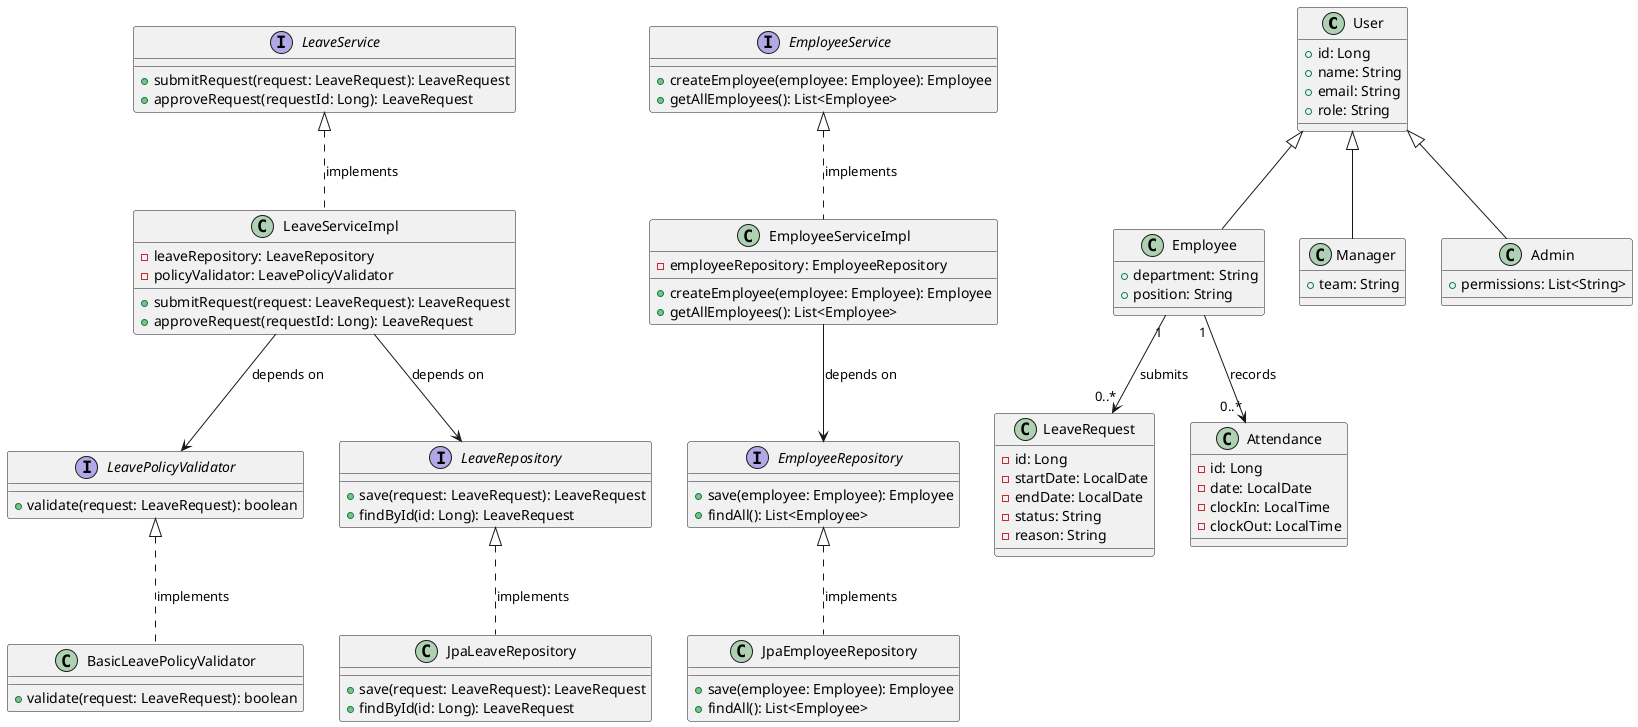 @startuml
' ====================== Inheritance Hierarchy (Generalization) ======================
class User {
  + id: Long
  + name: String
  + email: String
  + role: String
}

class Employee {
  + department: String
  + position: String
}

class Manager {
  + team: String
}

class Admin {
  + permissions: List<String>
}

User <|-- Employee
User <|-- Manager
User <|-- Admin

' ====================== Domain Model (Composition/Aggregation) ======================
class LeaveRequest {
  - id: Long
  - startDate: LocalDate
  - endDate: LocalDate
  - status: String
  - reason: String
}

class Attendance {
  - id: Long
  - date: LocalDate
  - clockIn: LocalTime
  - clockOut: LocalTime
}

'Agregation (Employee can exist without LeaveRequests)'
Employee "1" --> "0..*" LeaveRequest : submits
Employee "1" --> "0..*" Attendance : records

' ====================== Service Layer (Interface Implementation) ======================
interface EmployeeService {
  + createEmployee(employee: Employee): Employee
  + getAllEmployees(): List<Employee>
}

interface LeaveService {
  + submitRequest(request: LeaveRequest): LeaveRequest
  + approveRequest(requestId: Long): LeaveRequest
}

class EmployeeServiceImpl {
  - employeeRepository: EmployeeRepository
  + createEmployee(employee: Employee): Employee
  + getAllEmployees(): List<Employee>
}

class LeaveServiceImpl {
  - leaveRepository: LeaveRepository
  - policyValidator: LeavePolicyValidator
  + submitRequest(request: LeaveRequest): LeaveRequest
  + approveRequest(requestId: Long): LeaveRequest
}

EmployeeServiceImpl .up.|> EmployeeService : implements
LeaveServiceImpl .up.|> LeaveService : implements

' ====================== Repository Layer (Dependency Inversion) ======================
interface EmployeeRepository {
  + save(employee: Employee): Employee
  + findAll(): List<Employee>
}

interface LeaveRepository {
  + save(request: LeaveRequest): LeaveRequest
  + findById(id: Long): LeaveRequest
}

class JpaEmployeeRepository {
  + save(employee: Employee): Employee
  + findAll(): List<Employee>
}

class JpaLeaveRepository {
  + save(request: LeaveRequest): LeaveRequest
  + findById(id: Long): LeaveRequest
}

JpaEmployeeRepository .up.|> EmployeeRepository : implements
JpaLeaveRepository .up.|> LeaveRepository : implements

EmployeeServiceImpl --> EmployeeRepository : depends on
LeaveServiceImpl --> LeaveRepository : depends on
LeaveServiceImpl --> LeavePolicyValidator : depends on

' ====================== Policy Validation (Open/Closed Principle) ======================
interface LeavePolicyValidator {
  + validate(request: LeaveRequest): boolean
}

class BasicLeavePolicyValidator {
  + validate(request: LeaveRequest): boolean
}

BasicLeavePolicyValidator .up.|> LeavePolicyValidator : implements
@enduml